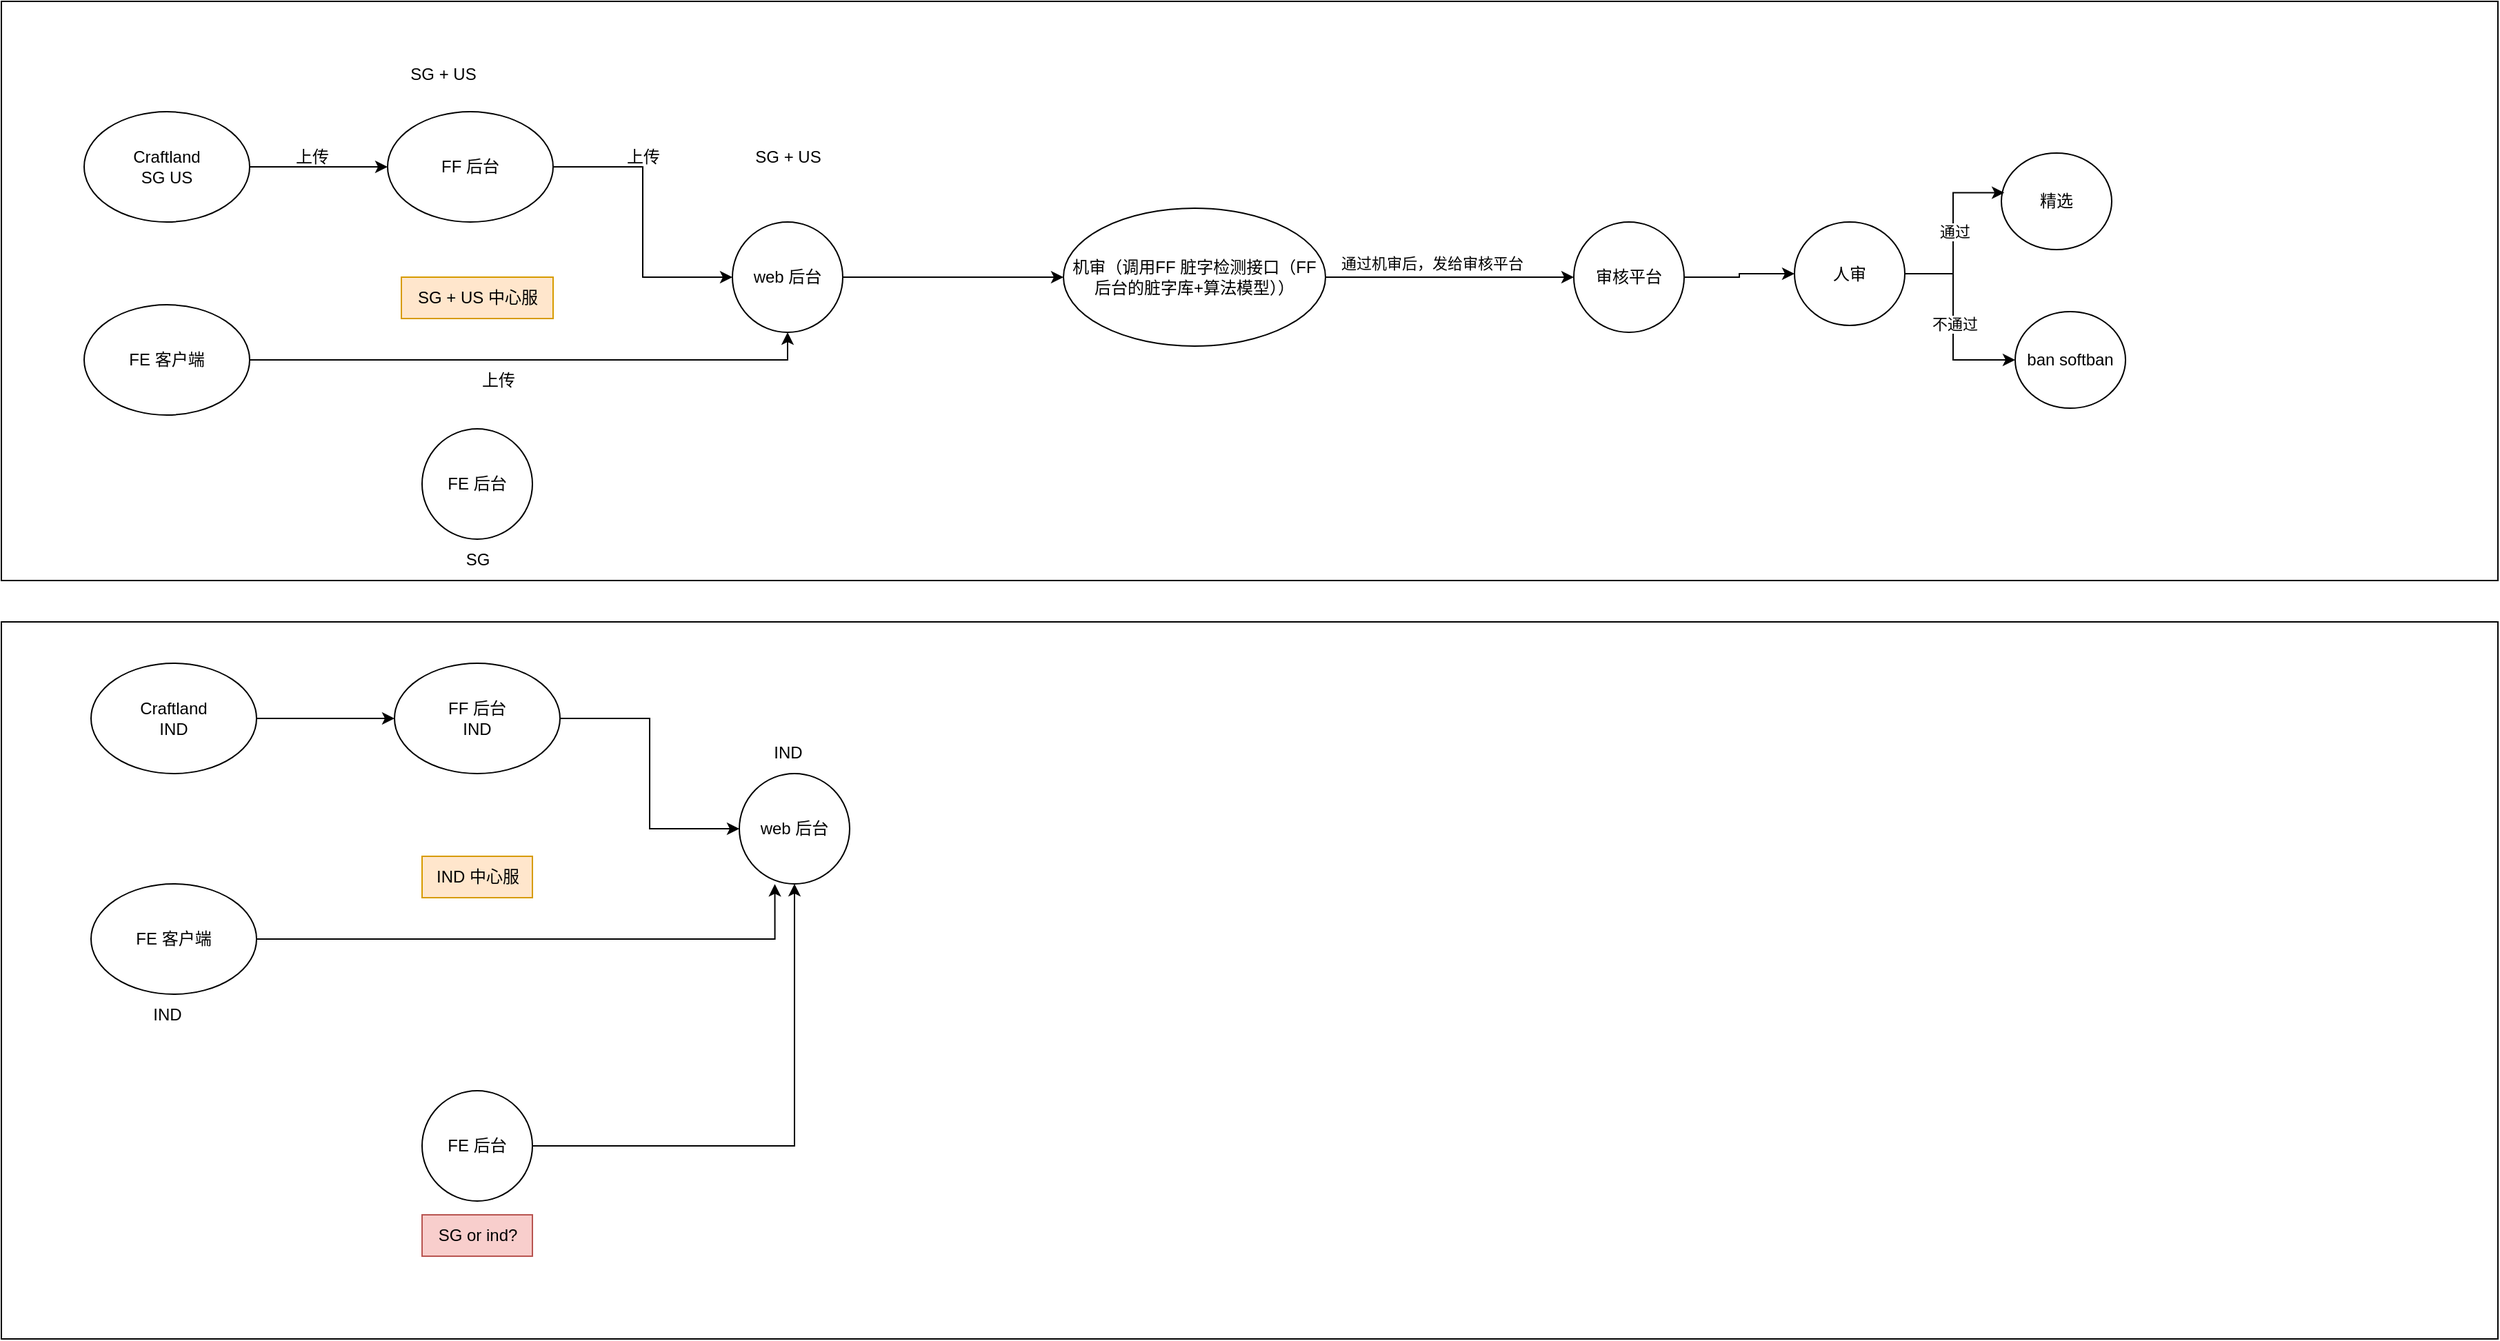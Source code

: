 <mxfile version="26.0.16">
  <diagram name="Page-1" id="s-4H0y4nMMGKN4Ni6hN0">
    <mxGraphModel dx="2680" dy="1014" grid="1" gridSize="10" guides="1" tooltips="1" connect="1" arrows="1" fold="1" page="1" pageScale="1" pageWidth="827" pageHeight="1169" math="0" shadow="0">
      <root>
        <mxCell id="0" />
        <mxCell id="1" parent="0" />
        <mxCell id="yFwIvI_ajJ5AhVCF6RWl-28" value="&lt;span style=&quot;color: rgba(0, 0, 0, 0); font-family: monospace; font-size: 0px; text-align: start; text-wrap-mode: nowrap;&quot;&gt;%3CmxGraphModel%3E%3Croot%3E%3CmxCell%20id%3D%220%22%2F%3E%3CmxCell%20id%3D%221%22%20parent%3D%220%22%2F%3E%3CmxCell%20id%3D%222%22%20value%3D%22SG%20%2B%20US%20%E4%B8%AD%E5%BF%83%E6%9C%8D%22%20style%3D%22text%3Bhtml%3D1%3Balign%3Dcenter%3BverticalAlign%3Dmiddle%3Bresizable%3D0%3Bpoints%3D%5B%5D%3Bautosize%3D1%3BstrokeColor%3Dnone%3BfillColor%3Dnone%3B%22%20vertex%3D%221%22%20parent%3D%221%22%3E%3CmxGeometry%20x%3D%22215%22%20y%3D%2248%22%20width%3D%22110%22%20height%3D%2230%22%20as%3D%22geometry%22%2F%3E%3C%2FmxCell%3E%3C%2Froot%3E%3C%2FmxGraphModel%3E&lt;/span&gt;" style="rounded=0;whiteSpace=wrap;html=1;" vertex="1" parent="1">
          <mxGeometry x="-40" y="550" width="1810" height="520" as="geometry" />
        </mxCell>
        <mxCell id="yFwIvI_ajJ5AhVCF6RWl-27" value="" style="rounded=0;whiteSpace=wrap;html=1;" vertex="1" parent="1">
          <mxGeometry x="-40" y="100" width="1810" height="420" as="geometry" />
        </mxCell>
        <mxCell id="yFwIvI_ajJ5AhVCF6RWl-8" style="edgeStyle=orthogonalEdgeStyle;rounded=0;orthogonalLoop=1;jettySize=auto;html=1;entryX=0;entryY=0.5;entryDx=0;entryDy=0;" edge="1" parent="1" source="yFwIvI_ajJ5AhVCF6RWl-1" target="yFwIvI_ajJ5AhVCF6RWl-5">
          <mxGeometry relative="1" as="geometry" />
        </mxCell>
        <mxCell id="yFwIvI_ajJ5AhVCF6RWl-1" value="Craftland&lt;div&gt;&lt;span style=&quot;text-wrap-mode: nowrap;&quot;&gt;SG US&lt;/span&gt;&lt;/div&gt;" style="ellipse;whiteSpace=wrap;html=1;" vertex="1" parent="1">
          <mxGeometry x="20" y="180" width="120" height="80" as="geometry" />
        </mxCell>
        <mxCell id="yFwIvI_ajJ5AhVCF6RWl-2" value="&amp;nbsp;" style="text;html=1;align=center;verticalAlign=middle;resizable=0;points=[];autosize=1;strokeColor=none;fillColor=none;" vertex="1" parent="1">
          <mxGeometry x="65" y="120" width="30" height="30" as="geometry" />
        </mxCell>
        <mxCell id="yFwIvI_ajJ5AhVCF6RWl-40" style="edgeStyle=orthogonalEdgeStyle;rounded=0;orthogonalLoop=1;jettySize=auto;html=1;entryX=0.5;entryY=1;entryDx=0;entryDy=0;" edge="1" parent="1" source="yFwIvI_ajJ5AhVCF6RWl-3" target="yFwIvI_ajJ5AhVCF6RWl-4">
          <mxGeometry relative="1" as="geometry" />
        </mxCell>
        <mxCell id="yFwIvI_ajJ5AhVCF6RWl-3" value="FE 客户端" style="ellipse;whiteSpace=wrap;html=1;" vertex="1" parent="1">
          <mxGeometry x="20" y="320" width="120" height="80" as="geometry" />
        </mxCell>
        <mxCell id="yFwIvI_ajJ5AhVCF6RWl-44" value="" style="edgeStyle=orthogonalEdgeStyle;rounded=0;orthogonalLoop=1;jettySize=auto;html=1;" edge="1" parent="1" source="yFwIvI_ajJ5AhVCF6RWl-4" target="yFwIvI_ajJ5AhVCF6RWl-43">
          <mxGeometry relative="1" as="geometry" />
        </mxCell>
        <mxCell id="yFwIvI_ajJ5AhVCF6RWl-4" value="web 后台" style="ellipse;whiteSpace=wrap;html=1;" vertex="1" parent="1">
          <mxGeometry x="490" y="260" width="80" height="80" as="geometry" />
        </mxCell>
        <mxCell id="yFwIvI_ajJ5AhVCF6RWl-9" style="edgeStyle=orthogonalEdgeStyle;rounded=0;orthogonalLoop=1;jettySize=auto;html=1;entryX=0;entryY=0.5;entryDx=0;entryDy=0;" edge="1" parent="1" source="yFwIvI_ajJ5AhVCF6RWl-5" target="yFwIvI_ajJ5AhVCF6RWl-4">
          <mxGeometry relative="1" as="geometry" />
        </mxCell>
        <mxCell id="yFwIvI_ajJ5AhVCF6RWl-5" value="FF 后台" style="ellipse;whiteSpace=wrap;html=1;" vertex="1" parent="1">
          <mxGeometry x="240" y="180" width="120" height="80" as="geometry" />
        </mxCell>
        <mxCell id="yFwIvI_ajJ5AhVCF6RWl-6" value="FE 后台" style="ellipse;whiteSpace=wrap;html=1;" vertex="1" parent="1">
          <mxGeometry x="265" y="410" width="80" height="80" as="geometry" />
        </mxCell>
        <mxCell id="yFwIvI_ajJ5AhVCF6RWl-7" value="SG + US" style="text;html=1;align=center;verticalAlign=middle;resizable=0;points=[];autosize=1;strokeColor=none;fillColor=none;" vertex="1" parent="1">
          <mxGeometry x="495" y="198" width="70" height="30" as="geometry" />
        </mxCell>
        <mxCell id="yFwIvI_ajJ5AhVCF6RWl-11" value="SG" style="text;html=1;align=center;verticalAlign=middle;resizable=0;points=[];autosize=1;strokeColor=none;fillColor=none;" vertex="1" parent="1">
          <mxGeometry x="285" y="490" width="40" height="30" as="geometry" />
        </mxCell>
        <mxCell id="yFwIvI_ajJ5AhVCF6RWl-13" style="edgeStyle=orthogonalEdgeStyle;rounded=0;orthogonalLoop=1;jettySize=auto;html=1;entryX=0;entryY=0.5;entryDx=0;entryDy=0;" edge="1" parent="1" source="yFwIvI_ajJ5AhVCF6RWl-14" target="yFwIvI_ajJ5AhVCF6RWl-20">
          <mxGeometry relative="1" as="geometry" />
        </mxCell>
        <mxCell id="yFwIvI_ajJ5AhVCF6RWl-14" value="Craftland&lt;div&gt;&lt;span style=&quot;text-wrap-mode: nowrap;&quot;&gt;IND&lt;/span&gt;&lt;/div&gt;" style="ellipse;whiteSpace=wrap;html=1;" vertex="1" parent="1">
          <mxGeometry x="25" y="580" width="120" height="80" as="geometry" />
        </mxCell>
        <mxCell id="yFwIvI_ajJ5AhVCF6RWl-15" value="&amp;nbsp;" style="text;html=1;align=center;verticalAlign=middle;resizable=0;points=[];autosize=1;strokeColor=none;fillColor=none;" vertex="1" parent="1">
          <mxGeometry x="70" y="520" width="30" height="30" as="geometry" />
        </mxCell>
        <mxCell id="yFwIvI_ajJ5AhVCF6RWl-39" style="edgeStyle=orthogonalEdgeStyle;rounded=0;orthogonalLoop=1;jettySize=auto;html=1;entryX=0.322;entryY=1.002;entryDx=0;entryDy=0;entryPerimeter=0;" edge="1" parent="1" source="yFwIvI_ajJ5AhVCF6RWl-17" target="yFwIvI_ajJ5AhVCF6RWl-18">
          <mxGeometry relative="1" as="geometry" />
        </mxCell>
        <mxCell id="yFwIvI_ajJ5AhVCF6RWl-17" value="FE 客户端" style="ellipse;whiteSpace=wrap;html=1;" vertex="1" parent="1">
          <mxGeometry x="25" y="740" width="120" height="80" as="geometry" />
        </mxCell>
        <mxCell id="yFwIvI_ajJ5AhVCF6RWl-18" value="web 后台" style="ellipse;whiteSpace=wrap;html=1;" vertex="1" parent="1">
          <mxGeometry x="495" y="660" width="80" height="80" as="geometry" />
        </mxCell>
        <mxCell id="yFwIvI_ajJ5AhVCF6RWl-19" style="edgeStyle=orthogonalEdgeStyle;rounded=0;orthogonalLoop=1;jettySize=auto;html=1;entryX=0;entryY=0.5;entryDx=0;entryDy=0;" edge="1" parent="1" source="yFwIvI_ajJ5AhVCF6RWl-20" target="yFwIvI_ajJ5AhVCF6RWl-18">
          <mxGeometry relative="1" as="geometry" />
        </mxCell>
        <mxCell id="yFwIvI_ajJ5AhVCF6RWl-20" value="FF 后台&lt;div&gt;IND&lt;/div&gt;" style="ellipse;whiteSpace=wrap;html=1;" vertex="1" parent="1">
          <mxGeometry x="245" y="580" width="120" height="80" as="geometry" />
        </mxCell>
        <mxCell id="yFwIvI_ajJ5AhVCF6RWl-21" style="edgeStyle=orthogonalEdgeStyle;rounded=0;orthogonalLoop=1;jettySize=auto;html=1;entryX=0.5;entryY=1;entryDx=0;entryDy=0;" edge="1" parent="1" source="yFwIvI_ajJ5AhVCF6RWl-22" target="yFwIvI_ajJ5AhVCF6RWl-18">
          <mxGeometry relative="1" as="geometry" />
        </mxCell>
        <mxCell id="yFwIvI_ajJ5AhVCF6RWl-22" value="FE 后台" style="ellipse;whiteSpace=wrap;html=1;" vertex="1" parent="1">
          <mxGeometry x="265" y="890" width="80" height="80" as="geometry" />
        </mxCell>
        <mxCell id="yFwIvI_ajJ5AhVCF6RWl-23" value="IND" style="text;html=1;align=center;verticalAlign=middle;resizable=0;points=[];autosize=1;strokeColor=none;fillColor=none;" vertex="1" parent="1">
          <mxGeometry x="510" y="630" width="40" height="30" as="geometry" />
        </mxCell>
        <mxCell id="yFwIvI_ajJ5AhVCF6RWl-24" value="SG or ind?" style="text;html=1;align=center;verticalAlign=middle;resizable=0;points=[];autosize=1;strokeColor=#b85450;fillColor=#f8cecc;" vertex="1" parent="1">
          <mxGeometry x="265" y="980" width="80" height="30" as="geometry" />
        </mxCell>
        <mxCell id="yFwIvI_ajJ5AhVCF6RWl-25" value="IND" style="text;html=1;align=center;verticalAlign=middle;resizable=0;points=[];autosize=1;strokeColor=none;fillColor=none;" vertex="1" parent="1">
          <mxGeometry x="60" y="820" width="40" height="30" as="geometry" />
        </mxCell>
        <mxCell id="yFwIvI_ajJ5AhVCF6RWl-26" value="SG + US" style="text;html=1;align=center;verticalAlign=middle;resizable=0;points=[];autosize=1;strokeColor=none;fillColor=none;" vertex="1" parent="1">
          <mxGeometry x="245" y="138" width="70" height="30" as="geometry" />
        </mxCell>
        <mxCell id="yFwIvI_ajJ5AhVCF6RWl-29" value="SG + US 中心服" style="text;html=1;align=center;verticalAlign=middle;resizable=0;points=[];autosize=1;strokeColor=#d79b00;fillColor=#ffe6cc;" vertex="1" parent="1">
          <mxGeometry x="250" y="300" width="110" height="30" as="geometry" />
        </mxCell>
        <mxCell id="yFwIvI_ajJ5AhVCF6RWl-31" value="IND 中心服" style="text;html=1;align=center;verticalAlign=middle;resizable=0;points=[];autosize=1;strokeColor=#d79b00;fillColor=#ffe6cc;" vertex="1" parent="1">
          <mxGeometry x="265" y="720" width="80" height="30" as="geometry" />
        </mxCell>
        <mxCell id="yFwIvI_ajJ5AhVCF6RWl-32" value="上传" style="text;html=1;align=center;verticalAlign=middle;resizable=0;points=[];autosize=1;strokeColor=none;fillColor=none;" vertex="1" parent="1">
          <mxGeometry x="160" y="198" width="50" height="30" as="geometry" />
        </mxCell>
        <mxCell id="yFwIvI_ajJ5AhVCF6RWl-33" value="上传" style="text;html=1;align=center;verticalAlign=middle;resizable=0;points=[];autosize=1;strokeColor=none;fillColor=none;" vertex="1" parent="1">
          <mxGeometry x="400" y="198" width="50" height="30" as="geometry" />
        </mxCell>
        <mxCell id="yFwIvI_ajJ5AhVCF6RWl-34" value="上传" style="text;html=1;align=center;verticalAlign=middle;resizable=0;points=[];autosize=1;strokeColor=none;fillColor=none;" vertex="1" parent="1">
          <mxGeometry x="295" y="360" width="50" height="30" as="geometry" />
        </mxCell>
        <mxCell id="yFwIvI_ajJ5AhVCF6RWl-46" value="" style="edgeStyle=orthogonalEdgeStyle;rounded=0;orthogonalLoop=1;jettySize=auto;html=1;" edge="1" parent="1" source="yFwIvI_ajJ5AhVCF6RWl-43" target="yFwIvI_ajJ5AhVCF6RWl-45">
          <mxGeometry relative="1" as="geometry" />
        </mxCell>
        <mxCell id="yFwIvI_ajJ5AhVCF6RWl-47" value="通过机审后，发给审核平台" style="edgeLabel;html=1;align=center;verticalAlign=middle;resizable=0;points=[];" vertex="1" connectable="0" parent="yFwIvI_ajJ5AhVCF6RWl-46">
          <mxGeometry x="-0.146" y="5" relative="1" as="geometry">
            <mxPoint y="-5" as="offset" />
          </mxGeometry>
        </mxCell>
        <mxCell id="yFwIvI_ajJ5AhVCF6RWl-43" value="机审（调用FF 脏字检测接口（FF后台的脏字库+算法模型））" style="ellipse;whiteSpace=wrap;html=1;" vertex="1" parent="1">
          <mxGeometry x="730" y="250" width="190" height="100" as="geometry" />
        </mxCell>
        <mxCell id="yFwIvI_ajJ5AhVCF6RWl-49" value="" style="edgeStyle=orthogonalEdgeStyle;rounded=0;orthogonalLoop=1;jettySize=auto;html=1;" edge="1" parent="1" source="yFwIvI_ajJ5AhVCF6RWl-45" target="yFwIvI_ajJ5AhVCF6RWl-48">
          <mxGeometry relative="1" as="geometry" />
        </mxCell>
        <mxCell id="yFwIvI_ajJ5AhVCF6RWl-45" value="审核平台" style="ellipse;whiteSpace=wrap;html=1;" vertex="1" parent="1">
          <mxGeometry x="1100" y="260" width="80" height="80" as="geometry" />
        </mxCell>
        <mxCell id="yFwIvI_ajJ5AhVCF6RWl-56" style="edgeStyle=orthogonalEdgeStyle;rounded=0;orthogonalLoop=1;jettySize=auto;html=1;" edge="1" parent="1" source="yFwIvI_ajJ5AhVCF6RWl-48" target="yFwIvI_ajJ5AhVCF6RWl-55">
          <mxGeometry relative="1" as="geometry">
            <Array as="points">
              <mxPoint x="1375" y="298" />
              <mxPoint x="1375" y="360" />
            </Array>
          </mxGeometry>
        </mxCell>
        <mxCell id="yFwIvI_ajJ5AhVCF6RWl-57" value="不通过" style="edgeLabel;html=1;align=center;verticalAlign=middle;resizable=0;points=[];" vertex="1" connectable="0" parent="yFwIvI_ajJ5AhVCF6RWl-56">
          <mxGeometry x="0.001" y="1" relative="1" as="geometry">
            <mxPoint as="offset" />
          </mxGeometry>
        </mxCell>
        <mxCell id="yFwIvI_ajJ5AhVCF6RWl-48" value="人审" style="ellipse;whiteSpace=wrap;html=1;" vertex="1" parent="1">
          <mxGeometry x="1260" y="260" width="80" height="75" as="geometry" />
        </mxCell>
        <mxCell id="yFwIvI_ajJ5AhVCF6RWl-51" value="精选" style="ellipse;whiteSpace=wrap;html=1;" vertex="1" parent="1">
          <mxGeometry x="1410" y="210" width="80" height="70" as="geometry" />
        </mxCell>
        <mxCell id="yFwIvI_ajJ5AhVCF6RWl-52" style="edgeStyle=orthogonalEdgeStyle;rounded=0;orthogonalLoop=1;jettySize=auto;html=1;entryX=0.026;entryY=0.411;entryDx=0;entryDy=0;entryPerimeter=0;" edge="1" parent="1" source="yFwIvI_ajJ5AhVCF6RWl-48" target="yFwIvI_ajJ5AhVCF6RWl-51">
          <mxGeometry relative="1" as="geometry" />
        </mxCell>
        <mxCell id="yFwIvI_ajJ5AhVCF6RWl-53" value="通过" style="edgeLabel;html=1;align=center;verticalAlign=middle;resizable=0;points=[];" vertex="1" connectable="0" parent="yFwIvI_ajJ5AhVCF6RWl-52">
          <mxGeometry x="0.005" y="-1" relative="1" as="geometry">
            <mxPoint as="offset" />
          </mxGeometry>
        </mxCell>
        <mxCell id="yFwIvI_ajJ5AhVCF6RWl-55" value="ban softban" style="ellipse;whiteSpace=wrap;html=1;" vertex="1" parent="1">
          <mxGeometry x="1420" y="325" width="80" height="70" as="geometry" />
        </mxCell>
      </root>
    </mxGraphModel>
  </diagram>
</mxfile>
